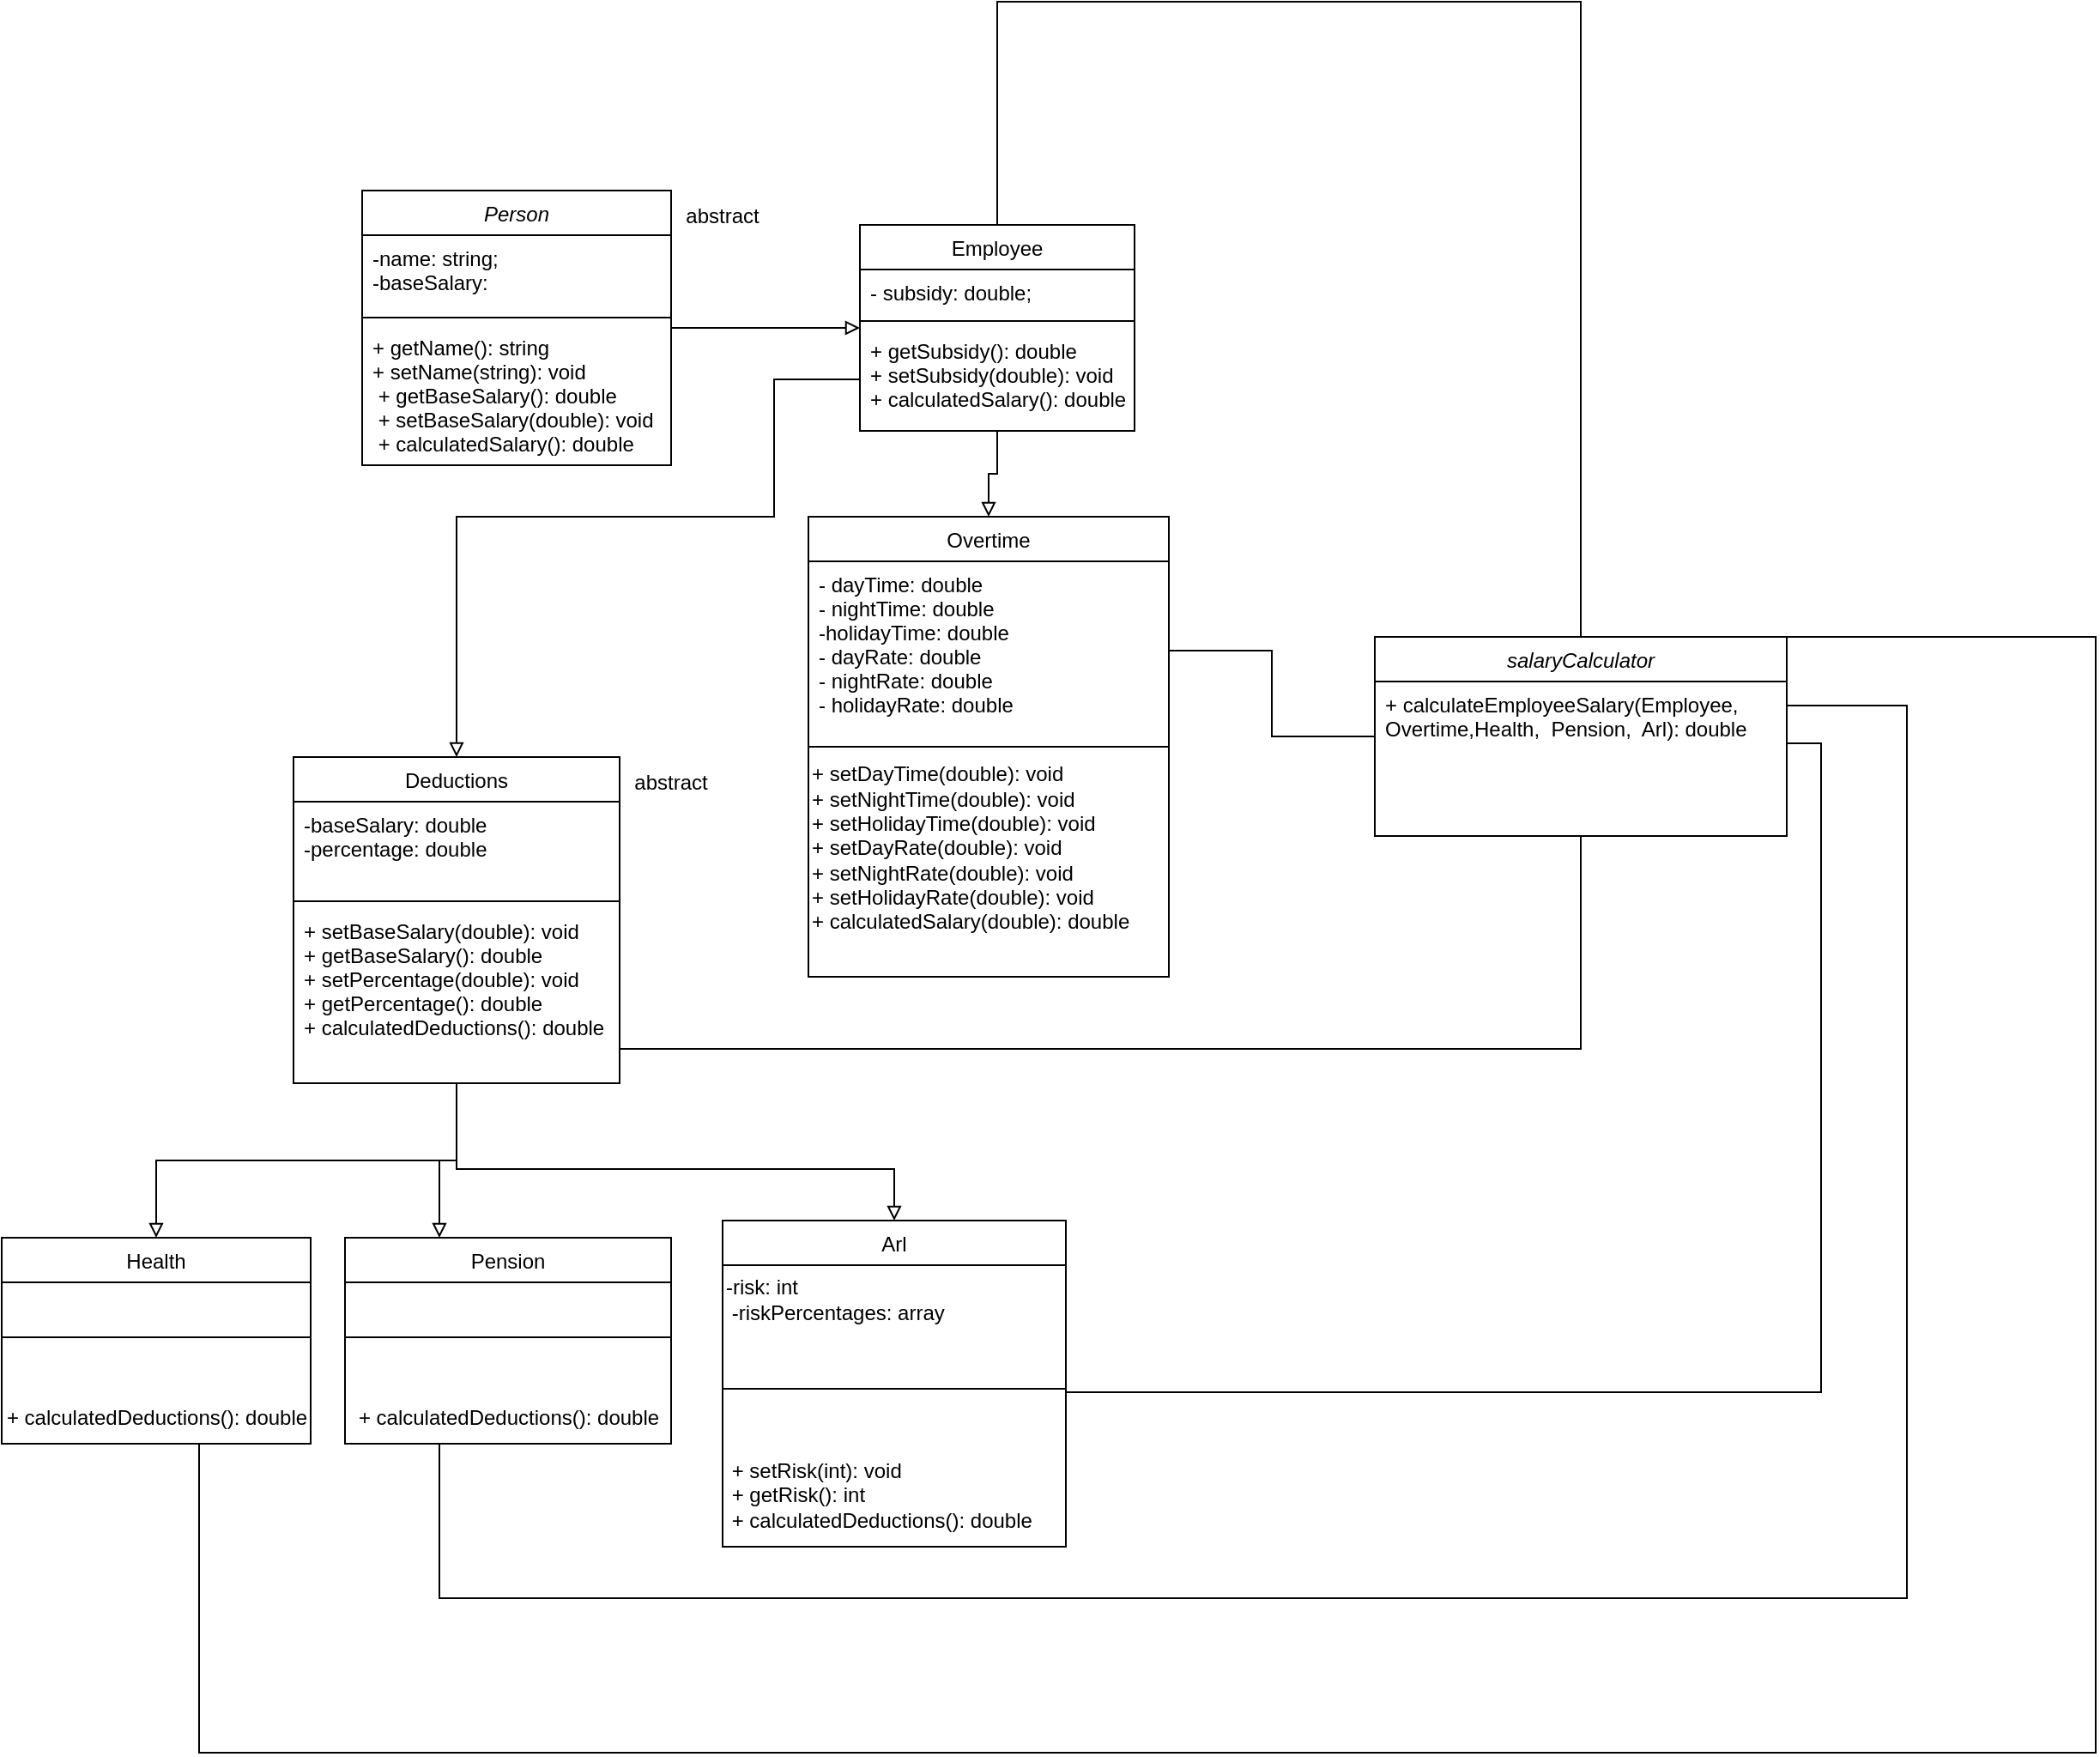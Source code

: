 <mxfile version="26.2.14" pages="4">
  <diagram id="C5RBs43oDa-KdzZeNtuy" name="salary">
    <mxGraphModel grid="1" page="1" gridSize="10" guides="1" tooltips="1" connect="1" arrows="1" fold="1" pageScale="1" pageWidth="827" pageHeight="1169" math="0" shadow="0">
      <root>
        <mxCell id="WIyWlLk6GJQsqaUBKTNV-0" />
        <mxCell id="WIyWlLk6GJQsqaUBKTNV-1" parent="WIyWlLk6GJQsqaUBKTNV-0" />
        <mxCell id="u3_Vqc8BjqVJQEueYiDi-17" style="edgeStyle=orthogonalEdgeStyle;rounded=0;orthogonalLoop=1;jettySize=auto;html=1;endArrow=block;endFill=0;" edge="1" parent="WIyWlLk6GJQsqaUBKTNV-1" source="zkfFHV4jXpPFQw0GAbJ--0" target="zkfFHV4jXpPFQw0GAbJ--17">
          <mxGeometry relative="1" as="geometry" />
        </mxCell>
        <mxCell id="zkfFHV4jXpPFQw0GAbJ--0" value="Person" style="swimlane;fontStyle=2;align=center;verticalAlign=top;childLayout=stackLayout;horizontal=1;startSize=26;horizontalStack=0;resizeParent=1;resizeLast=0;collapsible=1;marginBottom=0;rounded=0;shadow=0;strokeWidth=1;" vertex="1" parent="WIyWlLk6GJQsqaUBKTNV-1">
          <mxGeometry x="160" y="30" width="180" height="160" as="geometry">
            <mxRectangle x="230" y="140" width="160" height="26" as="alternateBounds" />
          </mxGeometry>
        </mxCell>
        <mxCell id="zkfFHV4jXpPFQw0GAbJ--1" value="-name: string;&#xa;-baseSalary: " style="text;align=left;verticalAlign=top;spacingLeft=4;spacingRight=4;overflow=hidden;rotatable=0;points=[[0,0.5],[1,0.5]];portConstraint=eastwest;" vertex="1" parent="zkfFHV4jXpPFQw0GAbJ--0">
          <mxGeometry y="26" width="180" height="44" as="geometry" />
        </mxCell>
        <mxCell id="zkfFHV4jXpPFQw0GAbJ--4" value="" style="line;html=1;strokeWidth=1;align=left;verticalAlign=middle;spacingTop=-1;spacingLeft=3;spacingRight=3;rotatable=0;labelPosition=right;points=[];portConstraint=eastwest;" vertex="1" parent="zkfFHV4jXpPFQw0GAbJ--0">
          <mxGeometry y="70" width="180" height="8" as="geometry" />
        </mxCell>
        <mxCell id="zkfFHV4jXpPFQw0GAbJ--5" value="+ getName(): string&#xa;+ setName(string): void&#xa; + getBaseSalary(): double&#xa; + setBaseSalary(double): void&#xa; + calculatedSalary(): double" style="text;align=left;verticalAlign=top;spacingLeft=4;spacingRight=4;overflow=hidden;rotatable=0;points=[[0,0.5],[1,0.5]];portConstraint=eastwest;" vertex="1" parent="zkfFHV4jXpPFQw0GAbJ--0">
          <mxGeometry y="78" width="180" height="82" as="geometry" />
        </mxCell>
        <mxCell id="u3_Vqc8BjqVJQEueYiDi-20" style="edgeStyle=orthogonalEdgeStyle;rounded=0;orthogonalLoop=1;jettySize=auto;html=1;endArrow=block;endFill=0;" edge="1" parent="WIyWlLk6GJQsqaUBKTNV-1" source="zkfFHV4jXpPFQw0GAbJ--6" target="u3_Vqc8BjqVJQEueYiDi-0">
          <mxGeometry relative="1" as="geometry" />
        </mxCell>
        <mxCell id="u3_Vqc8BjqVJQEueYiDi-27" style="edgeStyle=orthogonalEdgeStyle;rounded=0;orthogonalLoop=1;jettySize=auto;html=1;entryX=0.5;entryY=1;entryDx=0;entryDy=0;endArrow=none;startFill=0;" edge="1" parent="WIyWlLk6GJQsqaUBKTNV-1" source="zkfFHV4jXpPFQw0GAbJ--6" target="u3_Vqc8BjqVJQEueYiDi-13">
          <mxGeometry relative="1" as="geometry">
            <Array as="points">
              <mxPoint x="870" y="530" />
            </Array>
          </mxGeometry>
        </mxCell>
        <mxCell id="zkfFHV4jXpPFQw0GAbJ--6" value="Deductions" style="swimlane;fontStyle=0;align=center;verticalAlign=top;childLayout=stackLayout;horizontal=1;startSize=26;horizontalStack=0;resizeParent=1;resizeLast=0;collapsible=1;marginBottom=0;rounded=0;shadow=0;strokeWidth=1;" vertex="1" parent="WIyWlLk6GJQsqaUBKTNV-1">
          <mxGeometry x="120" y="360" width="190" height="190" as="geometry">
            <mxRectangle x="130" y="380" width="160" height="26" as="alternateBounds" />
          </mxGeometry>
        </mxCell>
        <mxCell id="zkfFHV4jXpPFQw0GAbJ--7" value="-baseSalary: double&#xa;-percentage: double" style="text;align=left;verticalAlign=top;spacingLeft=4;spacingRight=4;overflow=hidden;rotatable=0;points=[[0,0.5],[1,0.5]];portConstraint=eastwest;" vertex="1" parent="zkfFHV4jXpPFQw0GAbJ--6">
          <mxGeometry y="26" width="190" height="54" as="geometry" />
        </mxCell>
        <mxCell id="zkfFHV4jXpPFQw0GAbJ--9" value="" style="line;html=1;strokeWidth=1;align=left;verticalAlign=middle;spacingTop=-1;spacingLeft=3;spacingRight=3;rotatable=0;labelPosition=right;points=[];portConstraint=eastwest;" vertex="1" parent="zkfFHV4jXpPFQw0GAbJ--6">
          <mxGeometry y="80" width="190" height="8" as="geometry" />
        </mxCell>
        <mxCell id="zkfFHV4jXpPFQw0GAbJ--10" value="+ setBaseSalary(double): void&#xa;+ getBaseSalary(): double&#xa;+ setPercentage(double): void&#xa;+ getPercentage(): double&#xa;+ calculatedDeductions(): double" style="text;align=left;verticalAlign=top;spacingLeft=4;spacingRight=4;overflow=hidden;rotatable=0;points=[[0,0.5],[1,0.5]];portConstraint=eastwest;fontStyle=0" vertex="1" parent="zkfFHV4jXpPFQw0GAbJ--6">
          <mxGeometry y="88" width="190" height="102" as="geometry" />
        </mxCell>
        <mxCell id="zkfFHV4jXpPFQw0GAbJ--13" value="Overtime" style="swimlane;fontStyle=0;align=center;verticalAlign=top;childLayout=stackLayout;horizontal=1;startSize=26;horizontalStack=0;resizeParent=1;resizeLast=0;collapsible=1;marginBottom=0;rounded=0;shadow=0;strokeWidth=1;" vertex="1" parent="WIyWlLk6GJQsqaUBKTNV-1">
          <mxGeometry x="420" y="220" width="210" height="268" as="geometry">
            <mxRectangle x="340" y="380" width="170" height="26" as="alternateBounds" />
          </mxGeometry>
        </mxCell>
        <mxCell id="zkfFHV4jXpPFQw0GAbJ--14" value="- dayTime: double&#xa;- nightTime: double&#xa;-holidayTime: double&#xa;- dayRate: double&#xa;- nightRate: double&#xa;- holidayRate: double" style="text;align=left;verticalAlign=top;spacingLeft=4;spacingRight=4;overflow=hidden;rotatable=0;points=[[0,0.5],[1,0.5]];portConstraint=eastwest;" vertex="1" parent="zkfFHV4jXpPFQw0GAbJ--13">
          <mxGeometry y="26" width="210" height="104" as="geometry" />
        </mxCell>
        <mxCell id="zkfFHV4jXpPFQw0GAbJ--15" value="" style="line;html=1;strokeWidth=1;align=left;verticalAlign=middle;spacingTop=-1;spacingLeft=3;spacingRight=3;rotatable=0;labelPosition=right;points=[];portConstraint=eastwest;" vertex="1" parent="zkfFHV4jXpPFQw0GAbJ--13">
          <mxGeometry y="130" width="210" height="8" as="geometry" />
        </mxCell>
        <mxCell id="u3_Vqc8BjqVJQEueYiDi-12" value="&lt;div&gt;&lt;span style=&quot;background-color: transparent; color: light-dark(rgb(0, 0, 0), rgb(255, 255, 255));&quot;&gt;+ setDayTime(double): void&lt;/span&gt;&lt;/div&gt;&lt;div&gt;+ setNightTime(double): void&lt;/div&gt;&lt;div&gt;+ setHolidayTime(double): void&lt;/div&gt;&lt;div&gt;+ setDayRate(double): void&lt;/div&gt;&lt;div&gt;+ setNightRate(double): void&lt;/div&gt;&lt;div&gt;+ setHolidayRate(double): void&lt;/div&gt;&lt;div&gt;+ calculatedSalary(double): double&lt;/div&gt;" style="text;html=1;align=left;verticalAlign=middle;resizable=0;points=[];autosize=1;strokeColor=none;fillColor=none;" vertex="1" parent="zkfFHV4jXpPFQw0GAbJ--13">
          <mxGeometry y="138" width="210" height="110" as="geometry" />
        </mxCell>
        <mxCell id="u3_Vqc8BjqVJQEueYiDi-18" style="edgeStyle=orthogonalEdgeStyle;rounded=0;orthogonalLoop=1;jettySize=auto;html=1;endArrow=block;endFill=0;" edge="1" parent="WIyWlLk6GJQsqaUBKTNV-1" source="zkfFHV4jXpPFQw0GAbJ--17" target="zkfFHV4jXpPFQw0GAbJ--13">
          <mxGeometry relative="1" as="geometry" />
        </mxCell>
        <mxCell id="u3_Vqc8BjqVJQEueYiDi-19" style="edgeStyle=orthogonalEdgeStyle;rounded=0;orthogonalLoop=1;jettySize=auto;html=1;exitX=0;exitY=0.5;exitDx=0;exitDy=0;endArrow=block;endFill=0;" edge="1" parent="WIyWlLk6GJQsqaUBKTNV-1" source="zkfFHV4jXpPFQw0GAbJ--24" target="zkfFHV4jXpPFQw0GAbJ--6">
          <mxGeometry relative="1" as="geometry">
            <Array as="points">
              <mxPoint x="400" y="140" />
              <mxPoint x="400" y="220" />
              <mxPoint x="215" y="220" />
            </Array>
          </mxGeometry>
        </mxCell>
        <mxCell id="u3_Vqc8BjqVJQEueYiDi-23" style="edgeStyle=orthogonalEdgeStyle;rounded=0;orthogonalLoop=1;jettySize=auto;html=1;endArrow=none;startFill=0;" edge="1" parent="WIyWlLk6GJQsqaUBKTNV-1" source="zkfFHV4jXpPFQw0GAbJ--17" target="u3_Vqc8BjqVJQEueYiDi-13">
          <mxGeometry relative="1" as="geometry">
            <Array as="points">
              <mxPoint x="530" y="-80" />
            </Array>
          </mxGeometry>
        </mxCell>
        <mxCell id="zkfFHV4jXpPFQw0GAbJ--17" value="Employee" style="swimlane;fontStyle=0;align=center;verticalAlign=top;childLayout=stackLayout;horizontal=1;startSize=26;horizontalStack=0;resizeParent=1;resizeLast=0;collapsible=1;marginBottom=0;rounded=0;shadow=0;strokeWidth=1;" vertex="1" parent="WIyWlLk6GJQsqaUBKTNV-1">
          <mxGeometry x="450" y="50" width="160" height="120" as="geometry">
            <mxRectangle x="550" y="140" width="160" height="26" as="alternateBounds" />
          </mxGeometry>
        </mxCell>
        <mxCell id="zkfFHV4jXpPFQw0GAbJ--18" value="- subsidy: double;" style="text;align=left;verticalAlign=top;spacingLeft=4;spacingRight=4;overflow=hidden;rotatable=0;points=[[0,0.5],[1,0.5]];portConstraint=eastwest;" vertex="1" parent="zkfFHV4jXpPFQw0GAbJ--17">
          <mxGeometry y="26" width="160" height="26" as="geometry" />
        </mxCell>
        <mxCell id="zkfFHV4jXpPFQw0GAbJ--23" value="" style="line;html=1;strokeWidth=1;align=left;verticalAlign=middle;spacingTop=-1;spacingLeft=3;spacingRight=3;rotatable=0;labelPosition=right;points=[];portConstraint=eastwest;" vertex="1" parent="zkfFHV4jXpPFQw0GAbJ--17">
          <mxGeometry y="52" width="160" height="8" as="geometry" />
        </mxCell>
        <mxCell id="zkfFHV4jXpPFQw0GAbJ--24" value="+ getSubsidy(): double&#xa;+ setSubsidy(double): void&#xa;+ calculatedSalary(): double" style="text;align=left;verticalAlign=top;spacingLeft=4;spacingRight=4;overflow=hidden;rotatable=0;points=[[0,0.5],[1,0.5]];portConstraint=eastwest;" vertex="1" parent="zkfFHV4jXpPFQw0GAbJ--17">
          <mxGeometry y="60" width="160" height="60" as="geometry" />
        </mxCell>
        <mxCell id="u3_Vqc8BjqVJQEueYiDi-30" style="edgeStyle=orthogonalEdgeStyle;rounded=0;orthogonalLoop=1;jettySize=auto;html=1;entryX=1;entryY=0;entryDx=0;entryDy=0;endArrow=none;startFill=0;" edge="1" parent="WIyWlLk6GJQsqaUBKTNV-1" source="u3_Vqc8BjqVJQEueYiDi-0" target="u3_Vqc8BjqVJQEueYiDi-13">
          <mxGeometry relative="1" as="geometry">
            <Array as="points">
              <mxPoint x="65" y="940" />
              <mxPoint x="1170" y="940" />
              <mxPoint x="1170" y="290" />
            </Array>
          </mxGeometry>
        </mxCell>
        <mxCell id="u3_Vqc8BjqVJQEueYiDi-0" value="Health" style="swimlane;fontStyle=0;align=center;verticalAlign=top;childLayout=stackLayout;horizontal=1;startSize=26;horizontalStack=0;resizeParent=1;resizeLast=0;collapsible=1;marginBottom=0;rounded=0;shadow=0;strokeWidth=1;" vertex="1" parent="WIyWlLk6GJQsqaUBKTNV-1">
          <mxGeometry x="-50" y="640" width="180" height="120" as="geometry">
            <mxRectangle x="130" y="380" width="160" height="26" as="alternateBounds" />
          </mxGeometry>
        </mxCell>
        <mxCell id="u3_Vqc8BjqVJQEueYiDi-2" value="" style="line;html=1;strokeWidth=1;align=left;verticalAlign=middle;spacingTop=-1;spacingLeft=3;spacingRight=3;rotatable=0;labelPosition=right;points=[];portConstraint=eastwest;" vertex="1" parent="u3_Vqc8BjqVJQEueYiDi-0">
          <mxGeometry y="26" width="180" height="64" as="geometry" />
        </mxCell>
        <mxCell id="u3_Vqc8BjqVJQEueYiDi-33" value="&lt;span style=&quot;text-align: left;&quot;&gt;+ calculatedDeductions(): double&lt;/span&gt;" style="text;html=1;align=center;verticalAlign=middle;resizable=0;points=[];autosize=1;strokeColor=none;fillColor=none;" vertex="1" parent="u3_Vqc8BjqVJQEueYiDi-0">
          <mxGeometry y="90" width="180" height="30" as="geometry" />
        </mxCell>
        <mxCell id="u3_Vqc8BjqVJQEueYiDi-29" style="edgeStyle=orthogonalEdgeStyle;rounded=0;orthogonalLoop=1;jettySize=auto;html=1;entryX=1;entryY=0;entryDx=0;entryDy=0;endArrow=none;startFill=0;" edge="1" parent="WIyWlLk6GJQsqaUBKTNV-1" source="u3_Vqc8BjqVJQEueYiDi-4" target="u3_Vqc8BjqVJQEueYiDi-13">
          <mxGeometry relative="1" as="geometry">
            <Array as="points">
              <mxPoint x="205" y="850" />
              <mxPoint x="1060" y="850" />
              <mxPoint x="1060" y="330" />
              <mxPoint x="990" y="330" />
            </Array>
          </mxGeometry>
        </mxCell>
        <mxCell id="u3_Vqc8BjqVJQEueYiDi-4" value="Pension" style="swimlane;fontStyle=0;align=center;verticalAlign=top;childLayout=stackLayout;horizontal=1;startSize=26;horizontalStack=0;resizeParent=1;resizeLast=0;collapsible=1;marginBottom=0;rounded=0;shadow=0;strokeWidth=1;" vertex="1" parent="WIyWlLk6GJQsqaUBKTNV-1">
          <mxGeometry x="150" y="640" width="190" height="120" as="geometry">
            <mxRectangle x="130" y="380" width="160" height="26" as="alternateBounds" />
          </mxGeometry>
        </mxCell>
        <mxCell id="u3_Vqc8BjqVJQEueYiDi-5" value="" style="line;html=1;strokeWidth=1;align=left;verticalAlign=middle;spacingTop=-1;spacingLeft=3;spacingRight=3;rotatable=0;labelPosition=right;points=[];portConstraint=eastwest;" vertex="1" parent="u3_Vqc8BjqVJQEueYiDi-4">
          <mxGeometry y="26" width="190" height="64" as="geometry" />
        </mxCell>
        <mxCell id="u3_Vqc8BjqVJQEueYiDi-32" value="&lt;span style=&quot;text-align: left;&quot;&gt;+ calculatedDeductions(): double&lt;/span&gt;" style="text;html=1;align=center;verticalAlign=middle;resizable=0;points=[];autosize=1;strokeColor=none;fillColor=none;" vertex="1" parent="u3_Vqc8BjqVJQEueYiDi-4">
          <mxGeometry y="90" width="190" height="30" as="geometry" />
        </mxCell>
        <mxCell id="u3_Vqc8BjqVJQEueYiDi-28" style="edgeStyle=orthogonalEdgeStyle;rounded=0;orthogonalLoop=1;jettySize=auto;html=1;entryX=1;entryY=0.5;entryDx=0;entryDy=0;endArrow=none;startFill=0;" edge="1" parent="WIyWlLk6GJQsqaUBKTNV-1" source="u3_Vqc8BjqVJQEueYiDi-6" target="u3_Vqc8BjqVJQEueYiDi-16">
          <mxGeometry relative="1" as="geometry">
            <Array as="points">
              <mxPoint x="1010" y="730" />
              <mxPoint x="1010" y="352" />
            </Array>
          </mxGeometry>
        </mxCell>
        <mxCell id="u3_Vqc8BjqVJQEueYiDi-6" value="Arl" style="swimlane;fontStyle=0;align=center;verticalAlign=top;childLayout=stackLayout;horizontal=1;startSize=26;horizontalStack=0;resizeParent=1;resizeLast=0;collapsible=1;marginBottom=0;rounded=0;shadow=0;strokeWidth=1;" vertex="1" parent="WIyWlLk6GJQsqaUBKTNV-1">
          <mxGeometry x="370" y="630" width="200" height="190" as="geometry">
            <mxRectangle x="130" y="380" width="160" height="26" as="alternateBounds" />
          </mxGeometry>
        </mxCell>
        <mxCell id="u3_Vqc8BjqVJQEueYiDi-8" value="&lt;div&gt;-risk: int&lt;/div&gt;&lt;div&gt;&amp;nbsp;-riskPercentages: array&lt;/div&gt;" style="text;html=1;align=left;verticalAlign=middle;resizable=0;points=[];autosize=1;strokeColor=none;fillColor=none;" vertex="1" parent="u3_Vqc8BjqVJQEueYiDi-6">
          <mxGeometry y="26" width="200" height="40" as="geometry" />
        </mxCell>
        <mxCell id="u3_Vqc8BjqVJQEueYiDi-7" value="" style="line;html=1;strokeWidth=1;align=left;verticalAlign=middle;spacingTop=-1;spacingLeft=3;spacingRight=3;rotatable=0;labelPosition=right;points=[];portConstraint=eastwest;" vertex="1" parent="u3_Vqc8BjqVJQEueYiDi-6">
          <mxGeometry y="66" width="200" height="64" as="geometry" />
        </mxCell>
        <mxCell id="u3_Vqc8BjqVJQEueYiDi-10" value="&lt;div&gt;&lt;span&gt;&amp;nbsp;+ setRisk(int): void&lt;/span&gt;&lt;/div&gt;&lt;div&gt;&lt;span&gt;&amp;nbsp;+ getRisk(): int&lt;/span&gt;&lt;/div&gt;&lt;div&gt;&lt;span&gt;&amp;nbsp;+ calculatedDeductions(): double&lt;/span&gt;&lt;/div&gt;" style="text;html=1;align=left;verticalAlign=middle;resizable=0;points=[];autosize=1;strokeColor=none;fillColor=none;fontStyle=0" vertex="1" parent="u3_Vqc8BjqVJQEueYiDi-6">
          <mxGeometry y="130" width="200" height="60" as="geometry" />
        </mxCell>
        <mxCell id="u3_Vqc8BjqVJQEueYiDi-13" value="salaryCalculator" style="swimlane;fontStyle=2;align=center;verticalAlign=top;childLayout=stackLayout;horizontal=1;startSize=26;horizontalStack=0;resizeParent=1;resizeLast=0;collapsible=1;marginBottom=0;rounded=0;shadow=0;strokeWidth=1;" vertex="1" parent="WIyWlLk6GJQsqaUBKTNV-1">
          <mxGeometry x="750" y="290" width="240" height="116" as="geometry">
            <mxRectangle x="230" y="140" width="160" height="26" as="alternateBounds" />
          </mxGeometry>
        </mxCell>
        <mxCell id="u3_Vqc8BjqVJQEueYiDi-16" value="+ calculateEmployeeSalary(Employee,&#xa;Overtime,Health,  Pension,  Arl): double" style="text;align=left;verticalAlign=top;spacingLeft=4;spacingRight=4;overflow=hidden;rotatable=0;points=[[0,0.5],[1,0.5]];portConstraint=eastwest;" vertex="1" parent="u3_Vqc8BjqVJQEueYiDi-13">
          <mxGeometry y="26" width="240" height="56" as="geometry" />
        </mxCell>
        <mxCell id="u3_Vqc8BjqVJQEueYiDi-21" style="edgeStyle=orthogonalEdgeStyle;rounded=0;orthogonalLoop=1;jettySize=auto;html=1;endArrow=block;endFill=0;" edge="1" parent="WIyWlLk6GJQsqaUBKTNV-1" source="zkfFHV4jXpPFQw0GAbJ--10" target="u3_Vqc8BjqVJQEueYiDi-4">
          <mxGeometry relative="1" as="geometry">
            <Array as="points">
              <mxPoint x="215" y="595" />
              <mxPoint x="205" y="595" />
            </Array>
          </mxGeometry>
        </mxCell>
        <mxCell id="u3_Vqc8BjqVJQEueYiDi-22" style="edgeStyle=orthogonalEdgeStyle;rounded=0;orthogonalLoop=1;jettySize=auto;html=1;entryX=0.5;entryY=0;entryDx=0;entryDy=0;endArrow=block;endFill=0;" edge="1" parent="WIyWlLk6GJQsqaUBKTNV-1" source="zkfFHV4jXpPFQw0GAbJ--10" target="u3_Vqc8BjqVJQEueYiDi-6">
          <mxGeometry relative="1" as="geometry">
            <Array as="points">
              <mxPoint x="215" y="600" />
              <mxPoint x="470" y="600" />
            </Array>
          </mxGeometry>
        </mxCell>
        <mxCell id="u3_Vqc8BjqVJQEueYiDi-26" style="edgeStyle=orthogonalEdgeStyle;rounded=0;orthogonalLoop=1;jettySize=auto;html=1;endArrow=none;startFill=0;" edge="1" parent="WIyWlLk6GJQsqaUBKTNV-1" source="zkfFHV4jXpPFQw0GAbJ--14" target="u3_Vqc8BjqVJQEueYiDi-13">
          <mxGeometry relative="1" as="geometry" />
        </mxCell>
        <mxCell id="u3_Vqc8BjqVJQEueYiDi-34" value="abstract" style="text;html=1;align=center;verticalAlign=middle;whiteSpace=wrap;rounded=0;" vertex="1" parent="WIyWlLk6GJQsqaUBKTNV-1">
          <mxGeometry x="340" y="30" width="60" height="30" as="geometry" />
        </mxCell>
        <mxCell id="u3_Vqc8BjqVJQEueYiDi-36" value="abstract" style="text;html=1;align=center;verticalAlign=middle;whiteSpace=wrap;rounded=0;" vertex="1" parent="WIyWlLk6GJQsqaUBKTNV-1">
          <mxGeometry x="310" y="360" width="60" height="30" as="geometry" />
        </mxCell>
      </root>
    </mxGraphModel>
  </diagram>
  <diagram name="GYM" id="9nyqWtT9s7cJ73tt1fXD">
    <mxGraphModel grid="1" page="1" gridSize="10" guides="1" tooltips="1" connect="1" arrows="1" fold="1" pageScale="1" pageWidth="827" pageHeight="1169" math="0" shadow="0">
      <root>
        <mxCell id="UkIttawQEWmzdT5pK0yn-0" />
        <mxCell id="UkIttawQEWmzdT5pK0yn-1" parent="UkIttawQEWmzdT5pK0yn-0" />
        <mxCell id="4qt6q4vHOvjPI_fCA_1c-0" style="edgeStyle=orthogonalEdgeStyle;rounded=0;orthogonalLoop=1;jettySize=auto;html=1;endArrow=block;endFill=0;" edge="1" parent="UkIttawQEWmzdT5pK0yn-1" source="UkIttawQEWmzdT5pK0yn-3" target="UkIttawQEWmzdT5pK0yn-25">
          <mxGeometry relative="1" as="geometry" />
        </mxCell>
        <mxCell id="4qt6q4vHOvjPI_fCA_1c-2" style="edgeStyle=orthogonalEdgeStyle;rounded=0;orthogonalLoop=1;jettySize=auto;html=1;endArrow=block;endFill=0;" edge="1" parent="UkIttawQEWmzdT5pK0yn-1" source="UkIttawQEWmzdT5pK0yn-3" target="UkIttawQEWmzdT5pK0yn-33">
          <mxGeometry relative="1" as="geometry" />
        </mxCell>
        <mxCell id="4qt6q4vHOvjPI_fCA_1c-3" style="edgeStyle=orthogonalEdgeStyle;rounded=0;orthogonalLoop=1;jettySize=auto;html=1;endArrow=none;startFill=0;" edge="1" parent="UkIttawQEWmzdT5pK0yn-1" source="UkIttawQEWmzdT5pK0yn-3" target="UkIttawQEWmzdT5pK0yn-14">
          <mxGeometry relative="1" as="geometry" />
        </mxCell>
        <mxCell id="4qt6q4vHOvjPI_fCA_1c-4" style="edgeStyle=orthogonalEdgeStyle;rounded=0;orthogonalLoop=1;jettySize=auto;html=1;endArrow=none;startFill=0;" edge="1" parent="UkIttawQEWmzdT5pK0yn-1" source="UkIttawQEWmzdT5pK0yn-3">
          <mxGeometry relative="1" as="geometry">
            <Array as="points">
              <mxPoint x="-110" y="33" />
              <mxPoint x="-110" y="33" />
            </Array>
            <mxPoint x="-430" y="33" as="targetPoint" />
          </mxGeometry>
        </mxCell>
        <mxCell id="UkIttawQEWmzdT5pK0yn-3" value="Plan" style="swimlane;fontStyle=2;align=center;verticalAlign=top;childLayout=stackLayout;horizontal=1;startSize=26;horizontalStack=0;resizeParent=1;resizeLast=0;collapsible=1;marginBottom=0;rounded=0;shadow=0;strokeWidth=1;" vertex="1" parent="UkIttawQEWmzdT5pK0yn-1">
          <mxGeometry x="-100" y="30" width="200" height="170" as="geometry">
            <mxRectangle x="230" y="140" width="160" height="26" as="alternateBounds" />
          </mxGeometry>
        </mxCell>
        <mxCell id="UkIttawQEWmzdT5pK0yn-4" value="-name: String&#xa; - cost: double&#xa;- service: String" style="text;align=left;verticalAlign=top;spacingLeft=4;spacingRight=4;overflow=hidden;rotatable=0;points=[[0,0.5],[1,0.5]];portConstraint=eastwest;" vertex="1" parent="UkIttawQEWmzdT5pK0yn-3">
          <mxGeometry y="26" width="200" height="54" as="geometry" />
        </mxCell>
        <mxCell id="UkIttawQEWmzdT5pK0yn-5" value="" style="line;html=1;strokeWidth=1;align=left;verticalAlign=middle;spacingTop=-1;spacingLeft=3;spacingRight=3;rotatable=0;labelPosition=right;points=[];portConstraint=eastwest;" vertex="1" parent="UkIttawQEWmzdT5pK0yn-3">
          <mxGeometry y="80" width="200" height="8" as="geometry" />
        </mxCell>
        <mxCell id="UkIttawQEWmzdT5pK0yn-6" value="+getName(): String&#xa;+ getCost(): double&#xa;+ getService(): String&#xa;+ getServices(): String (abstract)&#xa;&#xa;&#xa;&#xa;" style="text;align=left;verticalAlign=top;spacingLeft=4;spacingRight=4;overflow=hidden;rotatable=0;points=[[0,0.5],[1,0.5]];portConstraint=eastwest;" vertex="1" parent="UkIttawQEWmzdT5pK0yn-3">
          <mxGeometry y="88" width="200" height="82" as="geometry" />
        </mxCell>
        <mxCell id="UkIttawQEWmzdT5pK0yn-13" value="User" style="swimlane;fontStyle=0;align=center;verticalAlign=top;childLayout=stackLayout;horizontal=1;startSize=26;horizontalStack=0;resizeParent=1;resizeLast=0;collapsible=1;marginBottom=0;rounded=0;shadow=0;strokeWidth=1;" vertex="1" parent="UkIttawQEWmzdT5pK0yn-1">
          <mxGeometry x="330" y="-140" width="260" height="368" as="geometry">
            <mxRectangle x="340" y="380" width="170" height="26" as="alternateBounds" />
          </mxGeometry>
        </mxCell>
        <mxCell id="UkIttawQEWmzdT5pK0yn-14" value="-name: String&#xa;- lastName: String&#xa;- weight: double&#xa;- stature: double&#xa;- plan: plan" style="text;align=left;verticalAlign=top;spacingLeft=4;spacingRight=4;overflow=hidden;rotatable=0;points=[[0,0.5],[1,0.5]];portConstraint=eastwest;" vertex="1" parent="UkIttawQEWmzdT5pK0yn-13">
          <mxGeometry y="26" width="260" height="104" as="geometry" />
        </mxCell>
        <mxCell id="UkIttawQEWmzdT5pK0yn-15" value="" style="line;html=1;strokeWidth=1;align=left;verticalAlign=middle;spacingTop=-1;spacingLeft=3;spacingRight=3;rotatable=0;labelPosition=right;points=[];portConstraint=eastwest;" vertex="1" parent="UkIttawQEWmzdT5pK0yn-13">
          <mxGeometry y="130" width="260" height="8" as="geometry" />
        </mxCell>
        <mxCell id="UkIttawQEWmzdT5pK0yn-16" value="&lt;span style=&quot;font-size:11.0pt;line-height:115%;&lt;br/&gt;font-family:&amp;quot;Courier New&amp;quot;;mso-fareast-font-family:&amp;quot;MS Mincho&amp;quot;;mso-fareast-theme-font:&lt;br/&gt;minor-fareast;mso-bidi-font-family:&amp;quot;Times New Roman&amp;quot;;mso-bidi-theme-font:minor-bidi;&lt;br/&gt;mso-ansi-language:EN-US;mso-fareast-language:EN-US;mso-bidi-language:AR-SA&quot;&gt;+getName(): String&lt;br&gt;+ setName(String): void&lt;br&gt;+ getLastName(): String&lt;br&gt;+ setLastName(String): void&lt;br&gt;+ getWeight(): double&lt;br&gt;+ setWeight(double): void&lt;br&gt;+ getStature(): double&lt;br&gt;+ setStature(double): void&lt;br&gt;+ getPlan(): plan&lt;br&gt;+ setPlan(plan): void&lt;br&gt;&lt;br&gt;&lt;br&gt;&lt;br&gt;&lt;/span&gt;" style="text;html=1;align=left;verticalAlign=middle;resizable=0;points=[];autosize=1;strokeColor=none;fillColor=none;" vertex="1" parent="UkIttawQEWmzdT5pK0yn-13">
          <mxGeometry y="138" width="260" height="230" as="geometry" />
        </mxCell>
        <mxCell id="UkIttawQEWmzdT5pK0yn-25" value="Basic" style="swimlane;fontStyle=0;align=center;verticalAlign=top;childLayout=stackLayout;horizontal=1;startSize=26;horizontalStack=0;resizeParent=1;resizeLast=0;collapsible=1;marginBottom=0;rounded=0;shadow=0;strokeWidth=1;" vertex="1" parent="UkIttawQEWmzdT5pK0yn-1">
          <mxGeometry x="-420" y="440" width="180" height="170" as="geometry">
            <mxRectangle x="130" y="380" width="160" height="26" as="alternateBounds" />
          </mxGeometry>
        </mxCell>
        <mxCell id="UkIttawQEWmzdT5pK0yn-26" value="" style="line;html=1;strokeWidth=1;align=left;verticalAlign=middle;spacingTop=-1;spacingLeft=3;spacingRight=3;rotatable=0;labelPosition=right;points=[];portConstraint=eastwest;" vertex="1" parent="UkIttawQEWmzdT5pK0yn-25">
          <mxGeometry y="26" width="180" height="64" as="geometry" />
        </mxCell>
        <mxCell id="UkIttawQEWmzdT5pK0yn-27" value="&lt;span style=&quot;font-size:11.0pt;line-height:115%;&lt;br/&gt;font-family:&amp;quot;Courier New&amp;quot;;mso-fareast-font-family:&amp;quot;MS Mincho&amp;quot;;mso-fareast-theme-font:&lt;br/&gt;minor-fareast;mso-bidi-font-family:&amp;quot;Times New Roman&amp;quot;;mso-bidi-theme-font:minor-bidi;&lt;br/&gt;mso-ansi-language:EN-US;mso-fareast-language:EN-US;mso-bidi-language:AR-SA&quot;&gt;+getServices(): String&lt;br&gt;&lt;br&gt;&lt;br&gt;&lt;br&gt;&lt;/span&gt;" style="text;html=1;align=left;verticalAlign=middle;resizable=0;points=[];autosize=1;strokeColor=none;fillColor=none;" vertex="1" parent="UkIttawQEWmzdT5pK0yn-25">
          <mxGeometry y="90" width="180" height="80" as="geometry" />
        </mxCell>
        <mxCell id="UkIttawQEWmzdT5pK0yn-29" value="Medium" style="swimlane;fontStyle=0;align=center;verticalAlign=top;childLayout=stackLayout;horizontal=1;startSize=26;horizontalStack=0;resizeParent=1;resizeLast=0;collapsible=1;marginBottom=0;rounded=0;shadow=0;strokeWidth=1;" vertex="1" parent="UkIttawQEWmzdT5pK0yn-1">
          <mxGeometry x="-110" y="440" width="190" height="170" as="geometry">
            <mxRectangle x="130" y="380" width="160" height="26" as="alternateBounds" />
          </mxGeometry>
        </mxCell>
        <mxCell id="UkIttawQEWmzdT5pK0yn-30" value="" style="line;html=1;strokeWidth=1;align=left;verticalAlign=middle;spacingTop=-1;spacingLeft=3;spacingRight=3;rotatable=0;labelPosition=right;points=[];portConstraint=eastwest;" vertex="1" parent="UkIttawQEWmzdT5pK0yn-29">
          <mxGeometry y="26" width="190" height="64" as="geometry" />
        </mxCell>
        <mxCell id="UkIttawQEWmzdT5pK0yn-31" value="&lt;div style=&quot;&quot;&gt;&lt;span style=&quot;font-size: 11pt; background-color: transparent; color: light-dark(rgb(0, 0, 0), rgb(255, 255, 255));&quot;&gt;+&lt;/span&gt;&lt;span style=&quot;font-size: 11pt; background-color: transparent; color: light-dark(rgb(0, 0, 0), rgb(255, 255, 255));&quot;&gt;getServices(): String&lt;/span&gt;&lt;/div&gt;&lt;span style=&quot;font-size:11.0pt;line-height:115%;&lt;br/&gt;font-family:&amp;quot;Courier New&amp;quot;;mso-fareast-font-family:&amp;quot;MS Mincho&amp;quot;;mso-fareast-theme-font:&lt;br/&gt;minor-fareast;mso-bidi-font-family:&amp;quot;Times New Roman&amp;quot;;mso-bidi-theme-font:minor-bidi;&lt;br/&gt;mso-ansi-language:EN-US;mso-fareast-language:EN-US;mso-bidi-language:AR-SA&quot;&gt;&lt;br&gt;&lt;br&gt;&lt;br&gt;&lt;/span&gt;" style="text;html=1;align=left;verticalAlign=middle;resizable=0;points=[];autosize=1;strokeColor=none;fillColor=none;" vertex="1" parent="UkIttawQEWmzdT5pK0yn-29">
          <mxGeometry y="90" width="190" height="80" as="geometry" />
        </mxCell>
        <mxCell id="UkIttawQEWmzdT5pK0yn-33" value="Premium" style="swimlane;fontStyle=0;align=center;verticalAlign=top;childLayout=stackLayout;horizontal=1;startSize=26;horizontalStack=0;resizeParent=1;resizeLast=0;collapsible=1;marginBottom=0;rounded=0;shadow=0;strokeWidth=1;" vertex="1" parent="UkIttawQEWmzdT5pK0yn-1">
          <mxGeometry x="140" y="430" width="200" height="170" as="geometry">
            <mxRectangle x="130" y="380" width="160" height="26" as="alternateBounds" />
          </mxGeometry>
        </mxCell>
        <mxCell id="UkIttawQEWmzdT5pK0yn-35" value="" style="line;html=1;strokeWidth=1;align=left;verticalAlign=middle;spacingTop=-1;spacingLeft=3;spacingRight=3;rotatable=0;labelPosition=right;points=[];portConstraint=eastwest;" vertex="1" parent="UkIttawQEWmzdT5pK0yn-33">
          <mxGeometry y="26" width="200" height="64" as="geometry" />
        </mxCell>
        <mxCell id="UkIttawQEWmzdT5pK0yn-36" value="&lt;span style=&quot;font-size:11.0pt;line-height:115%;&lt;br/&gt;font-family:&amp;quot;Courier New&amp;quot;;mso-fareast-font-family:&amp;quot;MS Mincho&amp;quot;;mso-fareast-theme-font:&lt;br/&gt;minor-fareast;mso-bidi-font-family:&amp;quot;Times New Roman&amp;quot;;mso-bidi-theme-font:minor-bidi;&lt;br/&gt;mso-ansi-language:EN-US;mso-fareast-language:EN-US;mso-bidi-language:AR-SA&quot;&gt;+getServices(): String&lt;br&gt;&lt;br&gt;&lt;br&gt;&lt;br&gt;&lt;/span&gt;" style="text;html=1;align=left;verticalAlign=middle;resizable=0;points=[];autosize=1;strokeColor=none;fillColor=none;fontStyle=0" vertex="1" parent="UkIttawQEWmzdT5pK0yn-33">
          <mxGeometry y="90" width="200" height="80" as="geometry" />
        </mxCell>
        <mxCell id="4qt6q4vHOvjPI_fCA_1c-1" style="edgeStyle=orthogonalEdgeStyle;rounded=0;orthogonalLoop=1;jettySize=auto;html=1;entryX=0.5;entryY=0;entryDx=0;entryDy=0;endArrow=block;endFill=0;" edge="1" parent="UkIttawQEWmzdT5pK0yn-1" source="UkIttawQEWmzdT5pK0yn-6" target="UkIttawQEWmzdT5pK0yn-29">
          <mxGeometry relative="1" as="geometry" />
        </mxCell>
        <mxCell id="setqm-jCeqR7xxJJ6O6i-4" value="Roster" style="swimlane;fontStyle=0;childLayout=stackLayout;horizontal=1;startSize=30;horizontalStack=0;resizeParent=1;resizeParentMax=0;resizeLast=0;collapsible=1;marginBottom=0;whiteSpace=wrap;html=1;" vertex="1" parent="UkIttawQEWmzdT5pK0yn-1">
          <mxGeometry x="-570" y="-50" width="140" height="120" as="geometry" />
        </mxCell>
        <mxCell id="setqm-jCeqR7xxJJ6O6i-5" value="Item 1" style="text;strokeColor=none;fillColor=none;align=left;verticalAlign=middle;spacingLeft=4;spacingRight=4;overflow=hidden;points=[[0,0.5],[1,0.5]];portConstraint=eastwest;rotatable=0;whiteSpace=wrap;html=1;" vertex="1" parent="setqm-jCeqR7xxJJ6O6i-4">
          <mxGeometry y="30" width="140" height="30" as="geometry" />
        </mxCell>
        <mxCell id="setqm-jCeqR7xxJJ6O6i-6" value="Item 2" style="text;strokeColor=none;fillColor=none;align=left;verticalAlign=middle;spacingLeft=4;spacingRight=4;overflow=hidden;points=[[0,0.5],[1,0.5]];portConstraint=eastwest;rotatable=0;whiteSpace=wrap;html=1;" vertex="1" parent="setqm-jCeqR7xxJJ6O6i-4">
          <mxGeometry y="60" width="140" height="30" as="geometry" />
        </mxCell>
        <mxCell id="setqm-jCeqR7xxJJ6O6i-7" value="Item 3" style="text;strokeColor=none;fillColor=none;align=left;verticalAlign=middle;spacingLeft=4;spacingRight=4;overflow=hidden;points=[[0,0.5],[1,0.5]];portConstraint=eastwest;rotatable=0;whiteSpace=wrap;html=1;" vertex="1" parent="setqm-jCeqR7xxJJ6O6i-4">
          <mxGeometry y="90" width="140" height="30" as="geometry" />
        </mxCell>
      </root>
    </mxGraphModel>
  </diagram>
  <diagram name="license" id="i7YpTl5WbYj106BqUIhR">
    <mxGraphModel grid="1" page="1" gridSize="10" guides="1" tooltips="1" connect="1" arrows="1" fold="1" pageScale="1" pageWidth="827" pageHeight="1169" math="0" shadow="0">
      <root>
        <mxCell id="MU7wIZo6BrDyt1vIn904-0" />
        <mxCell id="MU7wIZo6BrDyt1vIn904-1" parent="MU7wIZo6BrDyt1vIn904-0" />
        <mxCell id="MU7wIZo6BrDyt1vIn904-2" style="edgeStyle=orthogonalEdgeStyle;rounded=0;orthogonalLoop=1;jettySize=auto;html=1;endArrow=block;endFill=0;" edge="1" parent="MU7wIZo6BrDyt1vIn904-1" source="MU7wIZo6BrDyt1vIn904-6" target="MU7wIZo6BrDyt1vIn904-17">
          <mxGeometry relative="1" as="geometry" />
        </mxCell>
        <mxCell id="MU7wIZo6BrDyt1vIn904-3" style="edgeStyle=orthogonalEdgeStyle;rounded=0;orthogonalLoop=1;jettySize=auto;html=1;endArrow=block;endFill=0;entryX=0.5;entryY=0;entryDx=0;entryDy=0;" edge="1" parent="MU7wIZo6BrDyt1vIn904-1" source="MU7wIZo6BrDyt1vIn904-6" target="HJjadGMT5bjabhuthCml-3">
          <mxGeometry relative="1" as="geometry">
            <mxPoint x="240" y="440" as="targetPoint" />
          </mxGeometry>
        </mxCell>
        <mxCell id="MU7wIZo6BrDyt1vIn904-4" style="edgeStyle=orthogonalEdgeStyle;rounded=0;orthogonalLoop=1;jettySize=auto;html=1;endArrow=none;startFill=0;" edge="1" parent="MU7wIZo6BrDyt1vIn904-1" source="MU7wIZo6BrDyt1vIn904-6" target="MU7wIZo6BrDyt1vIn904-14">
          <mxGeometry relative="1" as="geometry" />
        </mxCell>
        <mxCell id="MU7wIZo6BrDyt1vIn904-5" style="edgeStyle=orthogonalEdgeStyle;rounded=0;orthogonalLoop=1;jettySize=auto;html=1;endArrow=none;startFill=0;" edge="1" parent="MU7wIZo6BrDyt1vIn904-1" source="MU7wIZo6BrDyt1vIn904-6">
          <mxGeometry relative="1" as="geometry">
            <Array as="points">
              <mxPoint x="-110" y="33" />
              <mxPoint x="-110" y="33" />
            </Array>
            <mxPoint x="-430" y="33" as="targetPoint" />
          </mxGeometry>
        </mxCell>
        <mxCell id="MU7wIZo6BrDyt1vIn904-6" value="License" style="swimlane;fontStyle=2;align=center;verticalAlign=top;childLayout=stackLayout;horizontal=1;startSize=26;horizontalStack=0;resizeParent=1;resizeLast=0;collapsible=1;marginBottom=0;rounded=0;shadow=0;strokeWidth=1;" vertex="1" parent="MU7wIZo6BrDyt1vIn904-1">
          <mxGeometry x="-100" y="30" width="200" height="170" as="geometry">
            <mxRectangle x="230" y="140" width="160" height="26" as="alternateBounds" />
          </mxGeometry>
        </mxCell>
        <mxCell id="MU7wIZo6BrDyt1vIn904-7" value=" - name: String      &#xa; - duration: String   &#xa;  - cost: double  " style="text;align=left;verticalAlign=top;spacingLeft=4;spacingRight=4;overflow=hidden;rotatable=0;points=[[0,0.5],[1,0.5]];portConstraint=eastwest;" vertex="1" parent="MU7wIZo6BrDyt1vIn904-6">
          <mxGeometry y="26" width="200" height="54" as="geometry" />
        </mxCell>
        <mxCell id="MU7wIZo6BrDyt1vIn904-8" value="" style="line;html=1;strokeWidth=1;align=left;verticalAlign=middle;spacingTop=-1;spacingLeft=3;spacingRight=3;rotatable=0;labelPosition=right;points=[];portConstraint=eastwest;" vertex="1" parent="MU7wIZo6BrDyt1vIn904-6">
          <mxGeometry y="80" width="200" height="8" as="geometry" />
        </mxCell>
        <mxCell id="MU7wIZo6BrDyt1vIn904-9" value="+ getName(): String  &#xa;+ getDuration(): String&#xa;  + getCost(): double  &#xa;+ CalculateCost(): double (abstract) |" style="text;align=left;verticalAlign=top;spacingLeft=4;spacingRight=4;overflow=hidden;rotatable=0;points=[[0,0.5],[1,0.5]];portConstraint=eastwest;" vertex="1" parent="MU7wIZo6BrDyt1vIn904-6">
          <mxGeometry y="88" width="200" height="82" as="geometry" />
        </mxCell>
        <mxCell id="MU7wIZo6BrDyt1vIn904-13" value="User" style="swimlane;fontStyle=0;align=center;verticalAlign=top;childLayout=stackLayout;horizontal=1;startSize=26;horizontalStack=0;resizeParent=1;resizeLast=0;collapsible=1;marginBottom=0;rounded=0;shadow=0;strokeWidth=1;" vertex="1" parent="MU7wIZo6BrDyt1vIn904-1">
          <mxGeometry x="330" y="-140" width="270" height="300" as="geometry">
            <mxRectangle x="340" y="380" width="170" height="26" as="alternateBounds" />
          </mxGeometry>
        </mxCell>
        <mxCell id="MU7wIZo6BrDyt1vIn904-14" value="- name: String       &#xa;- lastName: String   &#xa;- identification: String &#xa; - direction: String  &#xa; - phone: String      &#xa; - rh: String         &#xa; - license: license  " style="text;align=left;verticalAlign=top;spacingLeft=4;spacingRight=4;overflow=hidden;rotatable=0;points=[[0,0.5],[1,0.5]];portConstraint=eastwest;" vertex="1" parent="MU7wIZo6BrDyt1vIn904-13">
          <mxGeometry y="26" width="270" height="104" as="geometry" />
        </mxCell>
        <mxCell id="MU7wIZo6BrDyt1vIn904-15" value="" style="line;html=1;strokeWidth=1;align=left;verticalAlign=middle;spacingTop=-1;spacingLeft=3;spacingRight=3;rotatable=0;labelPosition=right;points=[];portConstraint=eastwest;" vertex="1" parent="MU7wIZo6BrDyt1vIn904-13">
          <mxGeometry y="130" width="270" height="8" as="geometry" />
        </mxCell>
        <mxCell id="MU7wIZo6BrDyt1vIn904-16" value="&lt;span style=&quot;font-size:11.0pt;line-height:115%;&lt;br/&gt;font-family:&amp;quot;Courier New&amp;quot;;mso-fareast-font-family:&amp;quot;MS Mincho&amp;quot;;mso-fareast-theme-font:&lt;br/&gt;minor-fareast;mso-bidi-font-family:&amp;quot;Times New Roman&amp;quot;;mso-bidi-theme-font:minor-bidi;&lt;br/&gt;mso-ansi-language:EN-US;mso-fareast-language:EN-US;mso-bidi-language:AR-SA&quot;&gt;&lt;div&gt;+ getName(): String        &lt;br&gt;+ getLastName(): String    &lt;br&gt;+ getIdentification(): String&lt;br&gt;+ getDirection(): String  &lt;br&gt;+ getPhone(): String     &lt;br&gt;+ getRh(): String        &lt;br&gt;+ getLicense(): String&lt;/div&gt;&lt;/span&gt;" style="text;html=1;align=left;verticalAlign=middle;resizable=0;points=[];autosize=1;strokeColor=none;fillColor=none;fontFamily=Helvetica;fontStyle=0" vertex="1" parent="MU7wIZo6BrDyt1vIn904-13">
          <mxGeometry y="138" width="270" height="130" as="geometry" />
        </mxCell>
        <mxCell id="MU7wIZo6BrDyt1vIn904-17" value="LicenseA" style="swimlane;fontStyle=0;align=center;verticalAlign=top;childLayout=stackLayout;horizontal=1;startSize=26;horizontalStack=0;resizeParent=1;resizeLast=0;collapsible=1;marginBottom=0;rounded=0;shadow=0;strokeWidth=1;" vertex="1" parent="MU7wIZo6BrDyt1vIn904-1">
          <mxGeometry x="-420" y="440" width="190" height="170" as="geometry">
            <mxRectangle x="130" y="380" width="160" height="26" as="alternateBounds" />
          </mxGeometry>
        </mxCell>
        <mxCell id="MU7wIZo6BrDyt1vIn904-18" value="" style="line;html=1;strokeWidth=1;align=left;verticalAlign=middle;spacingTop=-1;spacingLeft=3;spacingRight=3;rotatable=0;labelPosition=right;points=[];portConstraint=eastwest;" vertex="1" parent="MU7wIZo6BrDyt1vIn904-17">
          <mxGeometry y="26" width="190" height="64" as="geometry" />
        </mxCell>
        <mxCell id="MU7wIZo6BrDyt1vIn904-19" value="&lt;span style=&quot;line-height: 115%;&quot;&gt;&lt;span style=&quot;font-size: 14.667px;&quot;&gt;+ CalculateCost(): double&lt;/span&gt;&lt;/span&gt;" style="text;html=1;align=left;verticalAlign=middle;resizable=0;points=[];autosize=1;strokeColor=none;fillColor=none;" vertex="1" parent="MU7wIZo6BrDyt1vIn904-17">
          <mxGeometry y="90" width="190" height="30" as="geometry" />
        </mxCell>
        <mxCell id="MU7wIZo6BrDyt1vIn904-26" style="edgeStyle=orthogonalEdgeStyle;rounded=0;orthogonalLoop=1;jettySize=auto;html=1;entryX=0.5;entryY=0;entryDx=0;entryDy=0;endArrow=block;endFill=0;" edge="1" parent="MU7wIZo6BrDyt1vIn904-1" source="MU7wIZo6BrDyt1vIn904-9" target="HJjadGMT5bjabhuthCml-0">
          <mxGeometry relative="1" as="geometry">
            <mxPoint x="-15" y="440" as="targetPoint" />
          </mxGeometry>
        </mxCell>
        <mxCell id="HJjadGMT5bjabhuthCml-0" value="LicenseB" style="swimlane;fontStyle=0;align=center;verticalAlign=top;childLayout=stackLayout;horizontal=1;startSize=26;horizontalStack=0;resizeParent=1;resizeLast=0;collapsible=1;marginBottom=0;rounded=0;shadow=0;strokeWidth=1;" vertex="1" parent="MU7wIZo6BrDyt1vIn904-1">
          <mxGeometry x="-110" y="440" width="190" height="170" as="geometry">
            <mxRectangle x="130" y="380" width="160" height="26" as="alternateBounds" />
          </mxGeometry>
        </mxCell>
        <mxCell id="HJjadGMT5bjabhuthCml-1" value="" style="line;html=1;strokeWidth=1;align=left;verticalAlign=middle;spacingTop=-1;spacingLeft=3;spacingRight=3;rotatable=0;labelPosition=right;points=[];portConstraint=eastwest;" vertex="1" parent="HJjadGMT5bjabhuthCml-0">
          <mxGeometry y="26" width="190" height="64" as="geometry" />
        </mxCell>
        <mxCell id="HJjadGMT5bjabhuthCml-2" value="&lt;span style=&quot;line-height: 115%;&quot;&gt;&lt;span style=&quot;font-size: 14.667px;&quot;&gt;+ CalculateCost(): double&lt;/span&gt;&lt;/span&gt;" style="text;html=1;align=left;verticalAlign=middle;resizable=0;points=[];autosize=1;strokeColor=none;fillColor=none;" vertex="1" parent="HJjadGMT5bjabhuthCml-0">
          <mxGeometry y="90" width="190" height="30" as="geometry" />
        </mxCell>
        <mxCell id="HJjadGMT5bjabhuthCml-3" value="LicenseC" style="swimlane;fontStyle=0;align=center;verticalAlign=top;childLayout=stackLayout;horizontal=1;startSize=26;horizontalStack=0;resizeParent=1;resizeLast=0;collapsible=1;marginBottom=0;rounded=0;shadow=0;strokeWidth=1;" vertex="1" parent="MU7wIZo6BrDyt1vIn904-1">
          <mxGeometry x="140" y="430" width="190" height="170" as="geometry">
            <mxRectangle x="130" y="380" width="160" height="26" as="alternateBounds" />
          </mxGeometry>
        </mxCell>
        <mxCell id="HJjadGMT5bjabhuthCml-4" value="" style="line;html=1;strokeWidth=1;align=left;verticalAlign=middle;spacingTop=-1;spacingLeft=3;spacingRight=3;rotatable=0;labelPosition=right;points=[];portConstraint=eastwest;" vertex="1" parent="HJjadGMT5bjabhuthCml-3">
          <mxGeometry y="26" width="190" height="64" as="geometry" />
        </mxCell>
        <mxCell id="HJjadGMT5bjabhuthCml-5" value="&lt;span style=&quot;line-height: 115%;&quot;&gt;&lt;span style=&quot;font-size: 14.667px;&quot;&gt;+ CalculateCost(): double&lt;/span&gt;&lt;/span&gt;" style="text;html=1;align=left;verticalAlign=middle;resizable=0;points=[];autosize=1;strokeColor=none;fillColor=none;" vertex="1" parent="HJjadGMT5bjabhuthCml-3">
          <mxGeometry y="90" width="190" height="30" as="geometry" />
        </mxCell>
        <mxCell id="6uGGEwWN-oNQC5g76tb3-0" value="Roster" style="swimlane;fontStyle=0;childLayout=stackLayout;horizontal=1;startSize=30;horizontalStack=0;resizeParent=1;resizeParentMax=0;resizeLast=0;collapsible=1;marginBottom=0;whiteSpace=wrap;html=1;" vertex="1" parent="MU7wIZo6BrDyt1vIn904-1">
          <mxGeometry x="-570" y="-50" width="140" height="120" as="geometry" />
        </mxCell>
        <mxCell id="6uGGEwWN-oNQC5g76tb3-1" value="Item 1" style="text;strokeColor=none;fillColor=none;align=left;verticalAlign=middle;spacingLeft=4;spacingRight=4;overflow=hidden;points=[[0,0.5],[1,0.5]];portConstraint=eastwest;rotatable=0;whiteSpace=wrap;html=1;" vertex="1" parent="6uGGEwWN-oNQC5g76tb3-0">
          <mxGeometry y="30" width="140" height="30" as="geometry" />
        </mxCell>
        <mxCell id="6uGGEwWN-oNQC5g76tb3-2" value="Item 2" style="text;strokeColor=none;fillColor=none;align=left;verticalAlign=middle;spacingLeft=4;spacingRight=4;overflow=hidden;points=[[0,0.5],[1,0.5]];portConstraint=eastwest;rotatable=0;whiteSpace=wrap;html=1;" vertex="1" parent="6uGGEwWN-oNQC5g76tb3-0">
          <mxGeometry y="60" width="140" height="30" as="geometry" />
        </mxCell>
        <mxCell id="6uGGEwWN-oNQC5g76tb3-3" value="Item 3" style="text;strokeColor=none;fillColor=none;align=left;verticalAlign=middle;spacingLeft=4;spacingRight=4;overflow=hidden;points=[[0,0.5],[1,0.5]];portConstraint=eastwest;rotatable=0;whiteSpace=wrap;html=1;" vertex="1" parent="6uGGEwWN-oNQC5g76tb3-0">
          <mxGeometry y="90" width="140" height="30" as="geometry" />
        </mxCell>
      </root>
    </mxGraphModel>
  </diagram>
  <diagram name="newton" id="fGR7GoavZNhPzqArWSbq">
    <mxGraphModel dx="2108" dy="1731" grid="1" gridSize="10" guides="1" tooltips="1" connect="1" arrows="1" fold="1" page="1" pageScale="1" pageWidth="827" pageHeight="1169" math="0" shadow="0">
      <root>
        <mxCell id="CpPglk61No9BtIyaek2c-0" />
        <mxCell id="CpPglk61No9BtIyaek2c-1" parent="CpPglk61No9BtIyaek2c-0" />
        <mxCell id="CpPglk61No9BtIyaek2c-2" style="edgeStyle=orthogonalEdgeStyle;rounded=0;orthogonalLoop=1;jettySize=auto;html=1;endArrow=block;endFill=0;" parent="CpPglk61No9BtIyaek2c-1" source="CpPglk61No9BtIyaek2c-6" target="CpPglk61No9BtIyaek2c-17" edge="1">
          <mxGeometry relative="1" as="geometry" />
        </mxCell>
        <mxCell id="CpPglk61No9BtIyaek2c-3" style="edgeStyle=orthogonalEdgeStyle;rounded=0;orthogonalLoop=1;jettySize=auto;html=1;endArrow=block;endFill=0;entryX=0.5;entryY=0;entryDx=0;entryDy=0;" parent="CpPglk61No9BtIyaek2c-1" source="CpPglk61No9BtIyaek2c-6" target="CpPglk61No9BtIyaek2c-24" edge="1">
          <mxGeometry relative="1" as="geometry">
            <mxPoint x="240" y="440" as="targetPoint" />
          </mxGeometry>
        </mxCell>
        <mxCell id="CpPglk61No9BtIyaek2c-5" style="edgeStyle=orthogonalEdgeStyle;rounded=0;orthogonalLoop=1;jettySize=auto;html=1;endArrow=none;startFill=0;" parent="CpPglk61No9BtIyaek2c-1" source="CpPglk61No9BtIyaek2c-6" edge="1">
          <mxGeometry relative="1" as="geometry">
            <Array as="points">
              <mxPoint x="-110" y="33" />
              <mxPoint x="-110" y="33" />
            </Array>
            <mxPoint x="-430" y="33" as="targetPoint" />
          </mxGeometry>
        </mxCell>
        <mxCell id="CpPglk61No9BtIyaek2c-6" value="law" style="swimlane;fontStyle=2;align=center;verticalAlign=top;childLayout=stackLayout;horizontal=1;startSize=26;horizontalStack=0;resizeParent=1;resizeLast=0;collapsible=1;marginBottom=0;rounded=0;shadow=0;strokeWidth=1;" parent="CpPglk61No9BtIyaek2c-1" vertex="1">
          <mxGeometry x="-100" y="30" width="200" height="170" as="geometry">
            <mxRectangle x="230" y="140" width="160" height="26" as="alternateBounds" />
          </mxGeometry>
        </mxCell>
        <mxCell id="CpPglk61No9BtIyaek2c-7" value=" - name: String      &#xa; - duration: String   &#xa;  - cost: double  " style="text;align=left;verticalAlign=top;spacingLeft=4;spacingRight=4;overflow=hidden;rotatable=0;points=[[0,0.5],[1,0.5]];portConstraint=eastwest;" parent="CpPglk61No9BtIyaek2c-6" vertex="1">
          <mxGeometry y="26" width="200" height="54" as="geometry" />
        </mxCell>
        <mxCell id="CpPglk61No9BtIyaek2c-8" value="" style="line;html=1;strokeWidth=1;align=left;verticalAlign=middle;spacingTop=-1;spacingLeft=3;spacingRight=3;rotatable=0;labelPosition=right;points=[];portConstraint=eastwest;" parent="CpPglk61No9BtIyaek2c-6" vertex="1">
          <mxGeometry y="80" width="200" height="8" as="geometry" />
        </mxCell>
        <mxCell id="CpPglk61No9BtIyaek2c-9" value="+ getName(): String  &#xa;+ getDuration(): String&#xa;  + getCost(): double  &#xa;+ CalculateCost(): double (abstract) |" style="text;align=left;verticalAlign=top;spacingLeft=4;spacingRight=4;overflow=hidden;rotatable=0;points=[[0,0.5],[1,0.5]];portConstraint=eastwest;" parent="CpPglk61No9BtIyaek2c-6" vertex="1">
          <mxGeometry y="88" width="200" height="82" as="geometry" />
        </mxCell>
        <mxCell id="CpPglk61No9BtIyaek2c-17" value="LicenseA" style="swimlane;fontStyle=0;align=center;verticalAlign=top;childLayout=stackLayout;horizontal=1;startSize=26;horizontalStack=0;resizeParent=1;resizeLast=0;collapsible=1;marginBottom=0;rounded=0;shadow=0;strokeWidth=1;" parent="CpPglk61No9BtIyaek2c-1" vertex="1">
          <mxGeometry x="-420" y="440" width="190" height="160" as="geometry">
            <mxRectangle x="130" y="380" width="160" height="26" as="alternateBounds" />
          </mxGeometry>
        </mxCell>
        <mxCell id="CpPglk61No9BtIyaek2c-18" value="" style="line;html=1;strokeWidth=1;align=left;verticalAlign=middle;spacingTop=-1;spacingLeft=3;spacingRight=3;rotatable=0;labelPosition=right;points=[];portConstraint=eastwest;" parent="CpPglk61No9BtIyaek2c-17" vertex="1">
          <mxGeometry y="26" width="190" height="64" as="geometry" />
        </mxCell>
        <mxCell id="tLbjrSCKlC_JzA1pBCry-0" value="&lt;div&gt;+ explain(): void&lt;br&gt;+ calculate(): void&lt;/div&gt;" style="text;html=1;align=left;verticalAlign=middle;resizable=0;points=[];autosize=1;strokeColor=none;fillColor=none;fontFamily=Helvetica;" parent="CpPglk61No9BtIyaek2c-17" vertex="1">
          <mxGeometry y="90" width="190" height="70" as="geometry" />
        </mxCell>
        <mxCell id="CpPglk61No9BtIyaek2c-20" style="edgeStyle=orthogonalEdgeStyle;rounded=0;orthogonalLoop=1;jettySize=auto;html=1;entryX=0.5;entryY=0;entryDx=0;entryDy=0;endArrow=block;endFill=0;" parent="CpPglk61No9BtIyaek2c-1" source="CpPglk61No9BtIyaek2c-9" target="CpPglk61No9BtIyaek2c-21" edge="1">
          <mxGeometry relative="1" as="geometry">
            <mxPoint x="-15" y="440" as="targetPoint" />
          </mxGeometry>
        </mxCell>
        <mxCell id="CpPglk61No9BtIyaek2c-21" value="LicenseB" style="swimlane;fontStyle=0;align=center;verticalAlign=top;childLayout=stackLayout;horizontal=1;startSize=26;horizontalStack=0;resizeParent=1;resizeLast=0;collapsible=1;marginBottom=0;rounded=0;shadow=0;strokeWidth=1;" parent="CpPglk61No9BtIyaek2c-1" vertex="1">
          <mxGeometry x="-110" y="440" width="230" height="270" as="geometry">
            <mxRectangle x="130" y="380" width="160" height="26" as="alternateBounds" />
          </mxGeometry>
        </mxCell>
        <mxCell id="tLbjrSCKlC_JzA1pBCry-1" value="&lt;div style=&quot;&quot;&gt;-mass: String&lt;/div&gt;&lt;div style=&quot;&quot;&gt;-acceleration: String&lt;/div&gt;&lt;div style=&quot;&quot;&gt;-force: String&lt;/div&gt;" style="text;html=1;align=left;verticalAlign=middle;resizable=0;points=[];autosize=1;strokeColor=none;fillColor=none;" parent="CpPglk61No9BtIyaek2c-21" vertex="1">
          <mxGeometry y="26" width="230" height="60" as="geometry" />
        </mxCell>
        <mxCell id="CpPglk61No9BtIyaek2c-22" value="" style="line;html=1;strokeWidth=1;align=left;verticalAlign=middle;spacingTop=-1;spacingLeft=3;spacingRight=3;rotatable=0;labelPosition=right;points=[];portConstraint=eastwest;" parent="CpPglk61No9BtIyaek2c-21" vertex="1">
          <mxGeometry y="86" width="230" height="14" as="geometry" />
        </mxCell>
        <mxCell id="CpPglk61No9BtIyaek2c-23" value="&lt;div&gt;&lt;br&gt;&lt;/div&gt;&lt;div&gt;&lt;div&gt;+getMass(): String        &lt;br&gt;+ setMass(String): void    &lt;br&gt;+ getAcceleration(): String&lt;br&gt;+ setAcceleration(String): void &lt;br&gt;+ getForce(): String       &lt;br&gt;+ setForce(String): void  &lt;/div&gt;&lt;/div&gt;&lt;div&gt; + explain(): void     &lt;br&gt; + calculate(): void&lt;/div&gt;&lt;div&gt;&lt;br&gt;&lt;/div&gt;&lt;div&gt;&lt;br&gt;&lt;/div&gt;" style="text;html=1;align=left;verticalAlign=middle;resizable=0;points=[];autosize=1;strokeColor=none;fillColor=none;fontFamily=Helvetica;" parent="CpPglk61No9BtIyaek2c-21" vertex="1">
          <mxGeometry y="100" width="230" height="170" as="geometry" />
        </mxCell>
        <mxCell id="CpPglk61No9BtIyaek2c-24" value="LicenseC" style="swimlane;fontStyle=0;align=center;verticalAlign=top;childLayout=stackLayout;horizontal=1;startSize=26;horizontalStack=0;resizeParent=1;resizeLast=0;collapsible=1;marginBottom=0;rounded=0;shadow=0;strokeWidth=1;" parent="CpPglk61No9BtIyaek2c-1" vertex="1">
          <mxGeometry x="140" y="430" width="190" height="130" as="geometry">
            <mxRectangle x="130" y="380" width="160" height="26" as="alternateBounds" />
          </mxGeometry>
        </mxCell>
        <mxCell id="CpPglk61No9BtIyaek2c-25" value="" style="line;html=1;strokeWidth=1;align=left;verticalAlign=middle;spacingTop=-1;spacingLeft=3;spacingRight=3;rotatable=0;labelPosition=right;points=[];portConstraint=eastwest;" parent="CpPglk61No9BtIyaek2c-24" vertex="1">
          <mxGeometry y="26" width="190" height="64" as="geometry" />
        </mxCell>
        <mxCell id="CpPglk61No9BtIyaek2c-26" value="+ explain(): void&lt;br&gt;+ calculate(): void" style="text;html=1;align=left;verticalAlign=middle;resizable=0;points=[];autosize=1;strokeColor=none;fillColor=none;" parent="CpPglk61No9BtIyaek2c-24" vertex="1">
          <mxGeometry y="90" width="190" height="40" as="geometry" />
        </mxCell>
        <mxCell id="FkisC1u8oMfRWJr8Iqcj-0" value="Roster" style="swimlane;fontStyle=0;childLayout=stackLayout;horizontal=1;startSize=30;horizontalStack=0;resizeParent=1;resizeParentMax=0;resizeLast=0;collapsible=1;marginBottom=0;whiteSpace=wrap;html=1;" parent="CpPglk61No9BtIyaek2c-1" vertex="1">
          <mxGeometry x="-570" y="-50" width="140" height="120" as="geometry" />
        </mxCell>
        <mxCell id="FkisC1u8oMfRWJr8Iqcj-1" value="Item 1" style="text;strokeColor=none;fillColor=none;align=left;verticalAlign=middle;spacingLeft=4;spacingRight=4;overflow=hidden;points=[[0,0.5],[1,0.5]];portConstraint=eastwest;rotatable=0;whiteSpace=wrap;html=1;" parent="FkisC1u8oMfRWJr8Iqcj-0" vertex="1">
          <mxGeometry y="30" width="140" height="30" as="geometry" />
        </mxCell>
        <mxCell id="FkisC1u8oMfRWJr8Iqcj-2" value="Item 2" style="text;strokeColor=none;fillColor=none;align=left;verticalAlign=middle;spacingLeft=4;spacingRight=4;overflow=hidden;points=[[0,0.5],[1,0.5]];portConstraint=eastwest;rotatable=0;whiteSpace=wrap;html=1;" parent="FkisC1u8oMfRWJr8Iqcj-0" vertex="1">
          <mxGeometry y="60" width="140" height="30" as="geometry" />
        </mxCell>
        <mxCell id="FkisC1u8oMfRWJr8Iqcj-3" value="Item 3" style="text;strokeColor=none;fillColor=none;align=left;verticalAlign=middle;spacingLeft=4;spacingRight=4;overflow=hidden;points=[[0,0.5],[1,0.5]];portConstraint=eastwest;rotatable=0;whiteSpace=wrap;html=1;" parent="FkisC1u8oMfRWJr8Iqcj-0" vertex="1">
          <mxGeometry y="90" width="140" height="30" as="geometry" />
        </mxCell>
      </root>
    </mxGraphModel>
  </diagram>
</mxfile>
